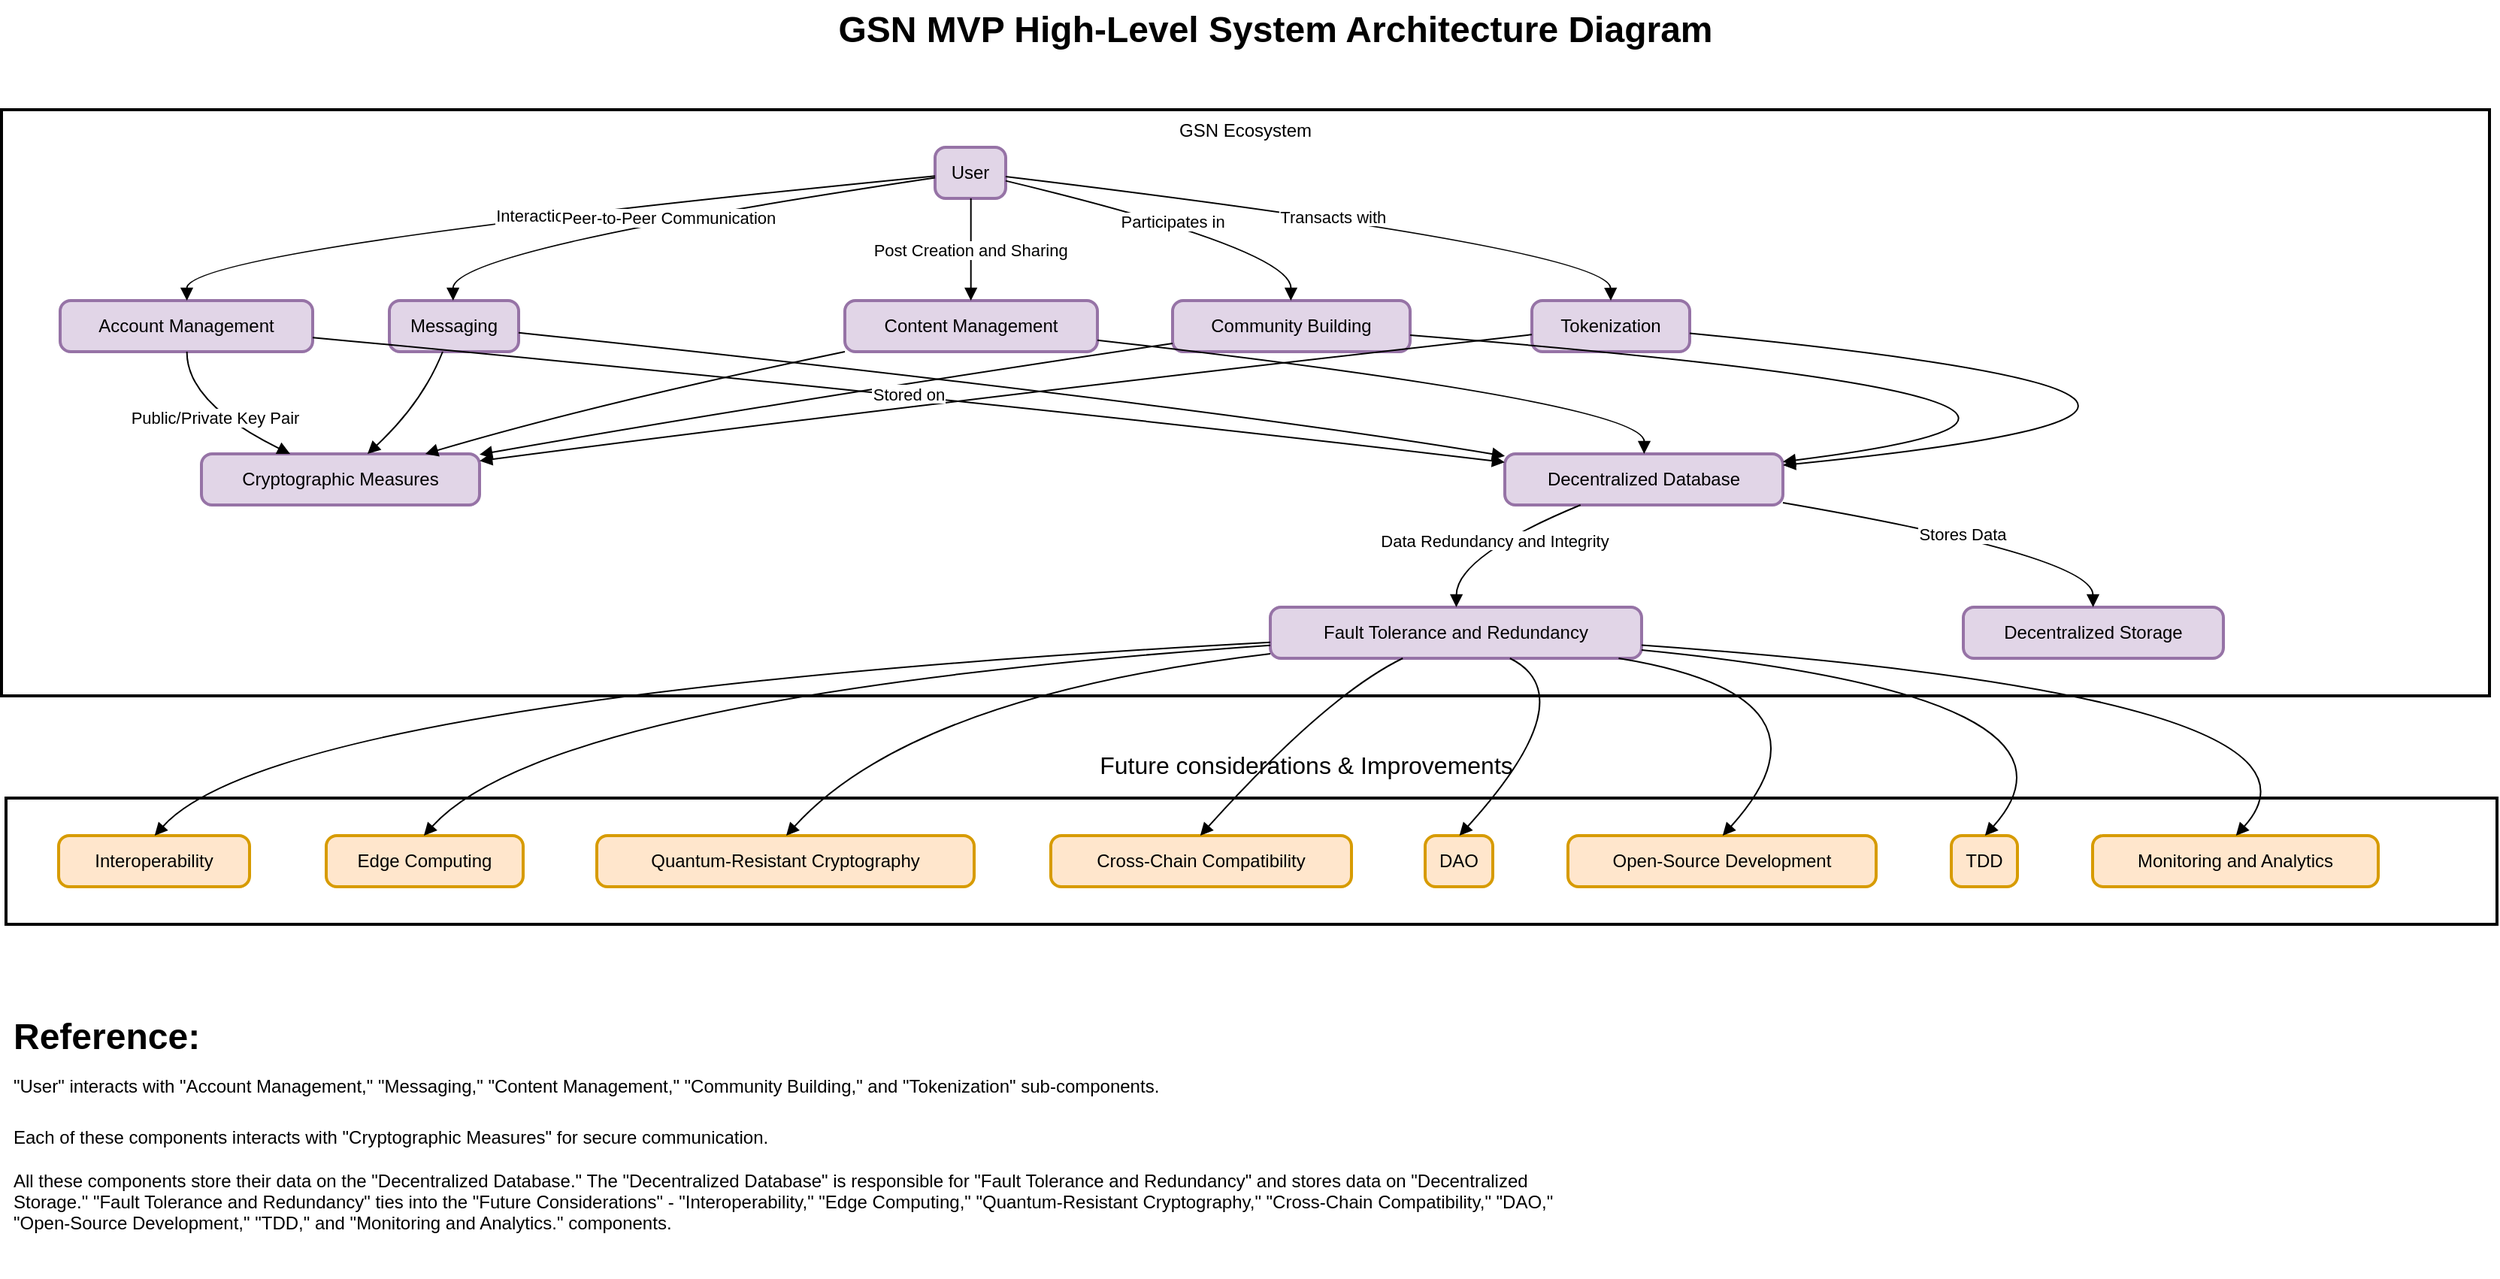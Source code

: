 <mxfile version="21.6.5" type="github">
  <diagram name="Página-1" id="ziMSc9ZiG6M0TnIhPRJV">
    <mxGraphModel dx="1230" dy="856" grid="1" gridSize="10" guides="1" tooltips="1" connect="1" arrows="1" fold="1" page="1" pageScale="1" pageWidth="827" pageHeight="1169" math="0" shadow="0">
      <root>
        <mxCell id="0" />
        <mxCell id="1" parent="0" />
        <mxCell id="pRsxeg6nlHUlIXsSP61g-1" value="" style="whiteSpace=wrap;strokeWidth=2;verticalAlign=top;shadow=0;fillColor=none;" vertex="1" parent="1">
          <mxGeometry x="33" y="591" width="1657" height="84" as="geometry" />
        </mxCell>
        <mxCell id="pRsxeg6nlHUlIXsSP61g-2" value="Interoperability" style="rounded=1;absoluteArcSize=1;arcSize=14;whiteSpace=wrap;strokeWidth=2;shadow=0;fillColor=#ffe6cc;strokeColor=#d79b00;" vertex="1" parent="1">
          <mxGeometry x="68" y="616" width="127" height="34" as="geometry" />
        </mxCell>
        <mxCell id="pRsxeg6nlHUlIXsSP61g-3" value="Edge Computing" style="rounded=1;absoluteArcSize=1;arcSize=14;whiteSpace=wrap;strokeWidth=2;shadow=0;fillColor=#ffe6cc;strokeColor=#d79b00;" vertex="1" parent="1">
          <mxGeometry x="246" y="616" width="131" height="34" as="geometry" />
        </mxCell>
        <mxCell id="pRsxeg6nlHUlIXsSP61g-4" value="Quantum-Resistant Cryptography" style="rounded=1;absoluteArcSize=1;arcSize=14;whiteSpace=wrap;strokeWidth=2;shadow=0;fillColor=#ffe6cc;strokeColor=#d79b00;" vertex="1" parent="1">
          <mxGeometry x="426" y="616" width="251" height="34" as="geometry" />
        </mxCell>
        <mxCell id="pRsxeg6nlHUlIXsSP61g-5" value="Cross-Chain Compatibility" style="rounded=1;absoluteArcSize=1;arcSize=14;whiteSpace=wrap;strokeWidth=2;shadow=0;fillColor=#ffe6cc;strokeColor=#d79b00;" vertex="1" parent="1">
          <mxGeometry x="728" y="616" width="200" height="34" as="geometry" />
        </mxCell>
        <mxCell id="pRsxeg6nlHUlIXsSP61g-6" value="DAO" style="rounded=1;absoluteArcSize=1;arcSize=14;whiteSpace=wrap;strokeWidth=2;shadow=0;fillColor=#ffe6cc;strokeColor=#d79b00;" vertex="1" parent="1">
          <mxGeometry x="977" y="616" width="45" height="34" as="geometry" />
        </mxCell>
        <mxCell id="pRsxeg6nlHUlIXsSP61g-7" value="Open-Source Development" style="rounded=1;absoluteArcSize=1;arcSize=14;whiteSpace=wrap;strokeWidth=2;shadow=0;fillColor=#ffe6cc;strokeColor=#d79b00;" vertex="1" parent="1">
          <mxGeometry x="1072" y="616" width="205" height="34" as="geometry" />
        </mxCell>
        <mxCell id="pRsxeg6nlHUlIXsSP61g-8" value="TDD" style="rounded=1;absoluteArcSize=1;arcSize=14;whiteSpace=wrap;strokeWidth=2;shadow=0;fillColor=#ffe6cc;strokeColor=#d79b00;" vertex="1" parent="1">
          <mxGeometry x="1327" y="616" width="44" height="34" as="geometry" />
        </mxCell>
        <mxCell id="pRsxeg6nlHUlIXsSP61g-9" value="Monitoring and Analytics" style="rounded=1;absoluteArcSize=1;arcSize=14;whiteSpace=wrap;strokeWidth=2;shadow=0;fillColor=#ffe6cc;strokeColor=#d79b00;" vertex="1" parent="1">
          <mxGeometry x="1421" y="616" width="190" height="34" as="geometry" />
        </mxCell>
        <mxCell id="pRsxeg6nlHUlIXsSP61g-10" value="GSN Ecosystem" style="whiteSpace=wrap;strokeWidth=2;verticalAlign=top;shadow=0;fillColor=none;" vertex="1" parent="1">
          <mxGeometry x="30" y="133" width="1655" height="390" as="geometry" />
        </mxCell>
        <mxCell id="pRsxeg6nlHUlIXsSP61g-11" value="Account Management" style="rounded=1;absoluteArcSize=1;arcSize=14;whiteSpace=wrap;strokeWidth=2;shadow=0;fillColor=#e1d5e7;strokeColor=#9673a6;" vertex="1" parent="1">
          <mxGeometry x="69" y="260" width="168" height="34" as="geometry" />
        </mxCell>
        <mxCell id="pRsxeg6nlHUlIXsSP61g-12" value="User" style="rounded=1;absoluteArcSize=1;arcSize=14;whiteSpace=wrap;strokeWidth=2;shadow=0;fillColor=#e1d5e7;strokeColor=#9673a6;" vertex="1" parent="1">
          <mxGeometry x="651" y="158" width="47" height="34" as="geometry" />
        </mxCell>
        <mxCell id="pRsxeg6nlHUlIXsSP61g-13" value="Cryptographic Measures" style="rounded=1;absoluteArcSize=1;arcSize=14;whiteSpace=wrap;strokeWidth=2;shadow=0;fillColor=#e1d5e7;strokeColor=#9673a6;" vertex="1" parent="1">
          <mxGeometry x="163" y="362" width="185" height="34" as="geometry" />
        </mxCell>
        <mxCell id="pRsxeg6nlHUlIXsSP61g-14" value="Messaging" style="rounded=1;absoluteArcSize=1;arcSize=14;whiteSpace=wrap;strokeWidth=2;shadow=0;fillColor=#e1d5e7;strokeColor=#9673a6;" vertex="1" parent="1">
          <mxGeometry x="288" y="260" width="86" height="34" as="geometry" />
        </mxCell>
        <mxCell id="pRsxeg6nlHUlIXsSP61g-15" value="Content Management" style="rounded=1;absoluteArcSize=1;arcSize=14;whiteSpace=wrap;strokeWidth=2;shadow=0;fillColor=#e1d5e7;strokeColor=#9673a6;" vertex="1" parent="1">
          <mxGeometry x="591" y="260" width="168" height="34" as="geometry" />
        </mxCell>
        <mxCell id="pRsxeg6nlHUlIXsSP61g-16" value="Community Building" style="rounded=1;absoluteArcSize=1;arcSize=14;whiteSpace=wrap;strokeWidth=2;shadow=0;fillColor=#e1d5e7;strokeColor=#9673a6;" vertex="1" parent="1">
          <mxGeometry x="809" y="260" width="158" height="34" as="geometry" />
        </mxCell>
        <mxCell id="pRsxeg6nlHUlIXsSP61g-17" value="Tokenization" style="rounded=1;absoluteArcSize=1;arcSize=14;whiteSpace=wrap;strokeWidth=2;shadow=0;fillColor=#e1d5e7;strokeColor=#9673a6;" vertex="1" parent="1">
          <mxGeometry x="1048" y="260" width="105" height="34" as="geometry" />
        </mxCell>
        <mxCell id="pRsxeg6nlHUlIXsSP61g-18" value="Decentralized Database" style="rounded=1;absoluteArcSize=1;arcSize=14;whiteSpace=wrap;strokeWidth=2;shadow=0;fillColor=#e1d5e7;strokeColor=#9673a6;" vertex="1" parent="1">
          <mxGeometry x="1030" y="362" width="185" height="34" as="geometry" />
        </mxCell>
        <mxCell id="pRsxeg6nlHUlIXsSP61g-19" value="Fault Tolerance and Redundancy" style="rounded=1;absoluteArcSize=1;arcSize=14;whiteSpace=wrap;strokeWidth=2;shadow=0;fillColor=#e1d5e7;strokeColor=#9673a6;" vertex="1" parent="1">
          <mxGeometry x="874" y="464" width="247" height="34" as="geometry" />
        </mxCell>
        <mxCell id="pRsxeg6nlHUlIXsSP61g-20" value="Decentralized Storage" style="rounded=1;absoluteArcSize=1;arcSize=14;whiteSpace=wrap;strokeWidth=2;shadow=0;fillColor=#e1d5e7;strokeColor=#9673a6;" vertex="1" parent="1">
          <mxGeometry x="1335" y="464" width="173" height="34" as="geometry" />
        </mxCell>
        <mxCell id="pRsxeg6nlHUlIXsSP61g-21" value="Interaction" style="curved=1;startArrow=none;endArrow=block;exitX=0.009;exitY=0.56;entryX=0.502;entryY=0;rounded=0;shadow=0;" edge="1" parent="1" source="pRsxeg6nlHUlIXsSP61g-12" target="pRsxeg6nlHUlIXsSP61g-11">
          <mxGeometry x="0.001" relative="1" as="geometry">
            <Array as="points">
              <mxPoint x="153" y="226" />
            </Array>
            <mxPoint as="offset" />
          </mxGeometry>
        </mxCell>
        <mxCell id="pRsxeg6nlHUlIXsSP61g-22" value="Public/Private Key Pair" style="curved=1;startArrow=none;endArrow=block;exitX=0.502;exitY=0.985;entryX=0.319;entryY=0;rounded=0;shadow=0;" edge="1" parent="1" source="pRsxeg6nlHUlIXsSP61g-11" target="pRsxeg6nlHUlIXsSP61g-13">
          <mxGeometry relative="1" as="geometry">
            <Array as="points">
              <mxPoint x="153" y="328" />
            </Array>
          </mxGeometry>
        </mxCell>
        <mxCell id="pRsxeg6nlHUlIXsSP61g-23" value="Peer-to-Peer Communication" style="curved=1;startArrow=none;endArrow=block;exitX=0.009;exitY=0.595;entryX=0.493;entryY=0;rounded=0;shadow=0;" edge="1" parent="1" source="pRsxeg6nlHUlIXsSP61g-12" target="pRsxeg6nlHUlIXsSP61g-14">
          <mxGeometry x="-0.002" relative="1" as="geometry">
            <Array as="points">
              <mxPoint x="330" y="226" />
            </Array>
            <mxPoint as="offset" />
          </mxGeometry>
        </mxCell>
        <mxCell id="pRsxeg6nlHUlIXsSP61g-24" value="" style="curved=1;startArrow=none;endArrow=block;exitX=0.415;exitY=0.985;entryX=0.597;entryY=0;rounded=0;shadow=0;" edge="1" parent="1" source="pRsxeg6nlHUlIXsSP61g-14" target="pRsxeg6nlHUlIXsSP61g-13">
          <mxGeometry relative="1" as="geometry">
            <Array as="points">
              <mxPoint x="310" y="328" />
            </Array>
          </mxGeometry>
        </mxCell>
        <mxCell id="pRsxeg6nlHUlIXsSP61g-25" value="Post Creation and Sharing" style="curved=1;startArrow=none;endArrow=block;exitX=0.507;exitY=0.985;entryX=0.499;entryY=0;rounded=0;shadow=0;" edge="1" parent="1" source="pRsxeg6nlHUlIXsSP61g-12" target="pRsxeg6nlHUlIXsSP61g-15">
          <mxGeometry relative="1" as="geometry">
            <Array as="points" />
          </mxGeometry>
        </mxCell>
        <mxCell id="pRsxeg6nlHUlIXsSP61g-26" value="" style="curved=1;startArrow=none;endArrow=block;exitX=0.015;exitY=0.985;entryX=0.805;entryY=0;rounded=0;shadow=0;" edge="1" parent="1" source="pRsxeg6nlHUlIXsSP61g-15" target="pRsxeg6nlHUlIXsSP61g-13">
          <mxGeometry relative="1" as="geometry">
            <Array as="points">
              <mxPoint x="427" y="328" />
            </Array>
          </mxGeometry>
        </mxCell>
        <mxCell id="pRsxeg6nlHUlIXsSP61g-27" value="Participates in" style="curved=1;startArrow=none;endArrow=block;exitX=1.005;exitY=0.658;entryX=0.498;entryY=0;rounded=0;shadow=0;" edge="1" parent="1" source="pRsxeg6nlHUlIXsSP61g-12" target="pRsxeg6nlHUlIXsSP61g-16">
          <mxGeometry relative="1" as="geometry">
            <Array as="points">
              <mxPoint x="888" y="226" />
            </Array>
          </mxGeometry>
        </mxCell>
        <mxCell id="pRsxeg6nlHUlIXsSP61g-28" value="" style="curved=1;startArrow=none;endArrow=block;exitX=-0.002;exitY=0.838;entryX=1.001;entryY=0.011;rounded=0;shadow=0;" edge="1" parent="1" source="pRsxeg6nlHUlIXsSP61g-16" target="pRsxeg6nlHUlIXsSP61g-13">
          <mxGeometry relative="1" as="geometry">
            <Array as="points">
              <mxPoint x="544" y="328" />
            </Array>
          </mxGeometry>
        </mxCell>
        <mxCell id="pRsxeg6nlHUlIXsSP61g-29" value="Transacts with" style="curved=1;startArrow=none;endArrow=block;exitX=1.005;exitY=0.575;entryX=0.5;entryY=0;rounded=0;shadow=0;" edge="1" parent="1" source="pRsxeg6nlHUlIXsSP61g-12" target="pRsxeg6nlHUlIXsSP61g-17">
          <mxGeometry relative="1" as="geometry">
            <Array as="points">
              <mxPoint x="1100" y="226" />
            </Array>
          </mxGeometry>
        </mxCell>
        <mxCell id="pRsxeg6nlHUlIXsSP61g-30" value="" style="curved=1;startArrow=none;endArrow=block;exitX=-0.001;exitY=0.666;entryX=1.001;entryY=0.136;rounded=0;shadow=0;" edge="1" parent="1" source="pRsxeg6nlHUlIXsSP61g-17" target="pRsxeg6nlHUlIXsSP61g-13">
          <mxGeometry relative="1" as="geometry">
            <Array as="points">
              <mxPoint x="645" y="328" />
            </Array>
          </mxGeometry>
        </mxCell>
        <mxCell id="pRsxeg6nlHUlIXsSP61g-31" value="Stored on" style="curved=1;startArrow=none;endArrow=block;exitX=1.003;exitY=0.724;entryX=0.002;entryY=0.166;rounded=0;shadow=0;" edge="1" parent="1" source="pRsxeg6nlHUlIXsSP61g-11" target="pRsxeg6nlHUlIXsSP61g-18">
          <mxGeometry relative="1" as="geometry">
            <Array as="points">
              <mxPoint x="699" y="328" />
            </Array>
          </mxGeometry>
        </mxCell>
        <mxCell id="pRsxeg6nlHUlIXsSP61g-32" value="" style="curved=1;startArrow=none;endArrow=block;exitX=0.992;exitY=0.626;entryX=0.002;entryY=0.043;rounded=0;shadow=0;" edge="1" parent="1" source="pRsxeg6nlHUlIXsSP61g-14" target="pRsxeg6nlHUlIXsSP61g-18">
          <mxGeometry relative="1" as="geometry">
            <Array as="points">
              <mxPoint x="815" y="328" />
            </Array>
          </mxGeometry>
        </mxCell>
        <mxCell id="pRsxeg6nlHUlIXsSP61g-33" value="" style="curved=1;startArrow=none;endArrow=block;exitX=0.998;exitY=0.773;entryX=0.501;entryY=0;rounded=0;shadow=0;" edge="1" parent="1" source="pRsxeg6nlHUlIXsSP61g-15" target="pRsxeg6nlHUlIXsSP61g-18">
          <mxGeometry relative="1" as="geometry">
            <Array as="points">
              <mxPoint x="1123" y="328" />
            </Array>
          </mxGeometry>
        </mxCell>
        <mxCell id="pRsxeg6nlHUlIXsSP61g-34" value="" style="curved=1;startArrow=none;endArrow=block;exitX=0.999;exitY=0.677;entryX=1.001;entryY=0.153;rounded=0;shadow=0;" edge="1" parent="1" source="pRsxeg6nlHUlIXsSP61g-16" target="pRsxeg6nlHUlIXsSP61g-18">
          <mxGeometry relative="1" as="geometry">
            <Array as="points">
              <mxPoint x="1531" y="328" />
            </Array>
          </mxGeometry>
        </mxCell>
        <mxCell id="pRsxeg6nlHUlIXsSP61g-35" value="" style="curved=1;startArrow=none;endArrow=block;exitX=1.001;exitY=0.641;entryX=1.001;entryY=0.22;rounded=0;shadow=0;" edge="1" parent="1" source="pRsxeg6nlHUlIXsSP61g-17" target="pRsxeg6nlHUlIXsSP61g-18">
          <mxGeometry relative="1" as="geometry">
            <Array as="points">
              <mxPoint x="1632" y="328" />
            </Array>
          </mxGeometry>
        </mxCell>
        <mxCell id="pRsxeg6nlHUlIXsSP61g-36" value="Data Redundancy and Integrity" style="curved=1;startArrow=none;endArrow=block;exitX=0.279;exitY=0.985;entryX=0.501;entryY=0;rounded=0;shadow=0;" edge="1" parent="1" source="pRsxeg6nlHUlIXsSP61g-18" target="pRsxeg6nlHUlIXsSP61g-19">
          <mxGeometry relative="1" as="geometry">
            <Array as="points">
              <mxPoint x="998" y="430" />
            </Array>
          </mxGeometry>
        </mxCell>
        <mxCell id="pRsxeg6nlHUlIXsSP61g-37" value="Stores Data" style="curved=1;startArrow=none;endArrow=block;exitX=1.001;exitY=0.957;entryX=0.499;entryY=0;rounded=0;shadow=0;" edge="1" parent="1" source="pRsxeg6nlHUlIXsSP61g-18" target="pRsxeg6nlHUlIXsSP61g-20">
          <mxGeometry relative="1" as="geometry">
            <Array as="points">
              <mxPoint x="1421" y="430" />
            </Array>
          </mxGeometry>
        </mxCell>
        <mxCell id="pRsxeg6nlHUlIXsSP61g-38" value="" style="curved=1;startArrow=none;endArrow=block;exitX=0.001;exitY=0.687;entryX=0.503;entryY=0;rounded=0;shadow=0;" edge="1" parent="1" source="pRsxeg6nlHUlIXsSP61g-19" target="pRsxeg6nlHUlIXsSP61g-2">
          <mxGeometry relative="1" as="geometry">
            <Array as="points">
              <mxPoint x="216" y="523" />
            </Array>
          </mxGeometry>
        </mxCell>
        <mxCell id="pRsxeg6nlHUlIXsSP61g-39" value="" style="curved=1;startArrow=none;endArrow=block;exitX=0.001;exitY=0.744;entryX=0.496;entryY=0;rounded=0;shadow=0;" edge="1" parent="1" source="pRsxeg6nlHUlIXsSP61g-19" target="pRsxeg6nlHUlIXsSP61g-3">
          <mxGeometry relative="1" as="geometry">
            <Array as="points">
              <mxPoint x="395" y="523" />
            </Array>
          </mxGeometry>
        </mxCell>
        <mxCell id="pRsxeg6nlHUlIXsSP61g-40" value="" style="curved=1;startArrow=none;endArrow=block;exitX=0.001;exitY=0.912;entryX=0.502;entryY=0;rounded=0;shadow=0;" edge="1" parent="1" source="pRsxeg6nlHUlIXsSP61g-19" target="pRsxeg6nlHUlIXsSP61g-4">
          <mxGeometry relative="1" as="geometry">
            <Array as="points">
              <mxPoint x="636" y="523" />
            </Array>
          </mxGeometry>
        </mxCell>
        <mxCell id="pRsxeg6nlHUlIXsSP61g-41" value="" style="curved=1;startArrow=none;endArrow=block;exitX=0.361;exitY=0.985;entryX=0.497;entryY=0;rounded=0;shadow=0;" edge="1" parent="1" source="pRsxeg6nlHUlIXsSP61g-19" target="pRsxeg6nlHUlIXsSP61g-5">
          <mxGeometry relative="1" as="geometry">
            <Array as="points">
              <mxPoint x="911" y="523" />
            </Array>
          </mxGeometry>
        </mxCell>
        <mxCell id="pRsxeg6nlHUlIXsSP61g-42" value="" style="curved=1;startArrow=none;endArrow=block;exitX=0.641;exitY=0.985;entryX=0.507;entryY=0;rounded=0;shadow=0;" edge="1" parent="1" source="pRsxeg6nlHUlIXsSP61g-19" target="pRsxeg6nlHUlIXsSP61g-6">
          <mxGeometry relative="1" as="geometry">
            <Array as="points">
              <mxPoint x="1084" y="523" />
            </Array>
          </mxGeometry>
        </mxCell>
        <mxCell id="pRsxeg6nlHUlIXsSP61g-43" value="" style="curved=1;startArrow=none;endArrow=block;exitX=0.925;exitY=0.985;entryX=0.502;entryY=0;rounded=0;shadow=0;" edge="1" parent="1" source="pRsxeg6nlHUlIXsSP61g-19" target="pRsxeg6nlHUlIXsSP61g-7">
          <mxGeometry relative="1" as="geometry">
            <Array as="points">
              <mxPoint x="1259" y="523" />
            </Array>
          </mxGeometry>
        </mxCell>
        <mxCell id="pRsxeg6nlHUlIXsSP61g-44" value="" style="curved=1;startArrow=none;endArrow=block;exitX=1.0;exitY=0.84;entryX=0.51;entryY=0;rounded=0;shadow=0;" edge="1" parent="1" source="pRsxeg6nlHUlIXsSP61g-19" target="pRsxeg6nlHUlIXsSP61g-8">
          <mxGeometry relative="1" as="geometry">
            <Array as="points">
              <mxPoint x="1433" y="523" />
            </Array>
          </mxGeometry>
        </mxCell>
        <mxCell id="pRsxeg6nlHUlIXsSP61g-45" value="" style="curved=1;startArrow=none;endArrow=block;exitX=1.0;exitY=0.744;entryX=0.502;entryY=0;rounded=0;shadow=0;" edge="1" parent="1" source="pRsxeg6nlHUlIXsSP61g-19" target="pRsxeg6nlHUlIXsSP61g-9">
          <mxGeometry relative="1" as="geometry">
            <Array as="points">
              <mxPoint x="1600" y="523" />
            </Array>
          </mxGeometry>
        </mxCell>
        <mxCell id="pRsxeg6nlHUlIXsSP61g-47" value="GSN MVP High-Level System Architecture Diagram" style="text;strokeColor=none;fillColor=none;html=1;fontSize=24;fontStyle=1;verticalAlign=middle;align=center;" vertex="1" parent="1">
          <mxGeometry x="827" y="60" width="100" height="40" as="geometry" />
        </mxCell>
        <mxCell id="pRsxeg6nlHUlIXsSP61g-48" value="&lt;h1&gt;&lt;span style=&quot;background-color: initial;&quot;&gt;Reference:&lt;br&gt;&lt;/span&gt;&lt;span style=&quot;background-color: initial; font-size: 12px; font-weight: normal;&quot;&gt;&quot;User&quot; interacts with &quot;Account Management,&quot; &quot;Messaging,&quot; &quot;Content Management,&quot; &quot;Community Building,&quot; and &quot;Tokenization&quot; sub-components.&lt;/span&gt;&lt;br&gt;&lt;/h1&gt;&lt;p&gt;Each of these components interacts with &quot;Cryptographic Measures&quot; for secure communication. &lt;br&gt;&lt;br&gt;All these components store their data on the &quot;Decentralized Database.&quot; The &quot;Decentralized Database&quot; is responsible for &quot;Fault Tolerance and Redundancy&quot; and stores data on &quot;Decentralized Storage.&quot; &quot;Fault Tolerance and Redundancy&quot; ties into the &quot;Future Considerations&quot; - &quot;Interoperability,&quot; &quot;Edge Computing,&quot; &quot;Quantum-Resistant Cryptography,&quot; &quot;Cross-Chain Compatibility,&quot; &quot;DAO,&quot; &quot;Open-Source Development,&quot; &quot;TDD,&quot; and &quot;Monitoring and Analytics.&quot; components.&lt;/p&gt;" style="text;html=1;strokeColor=none;fillColor=none;spacing=5;spacingTop=-20;whiteSpace=wrap;overflow=hidden;rounded=0;" vertex="1" parent="1">
          <mxGeometry x="33" y="730" width="1047" height="180" as="geometry" />
        </mxCell>
        <mxCell id="pRsxeg6nlHUlIXsSP61g-53" value="Future considerations &amp;amp; Improvements" style="text;html=1;strokeColor=none;fillColor=none;align=center;verticalAlign=middle;whiteSpace=wrap;rounded=0;fontSize=16;" vertex="1" parent="1">
          <mxGeometry x="748" y="554" width="300" height="30" as="geometry" />
        </mxCell>
      </root>
    </mxGraphModel>
  </diagram>
</mxfile>

